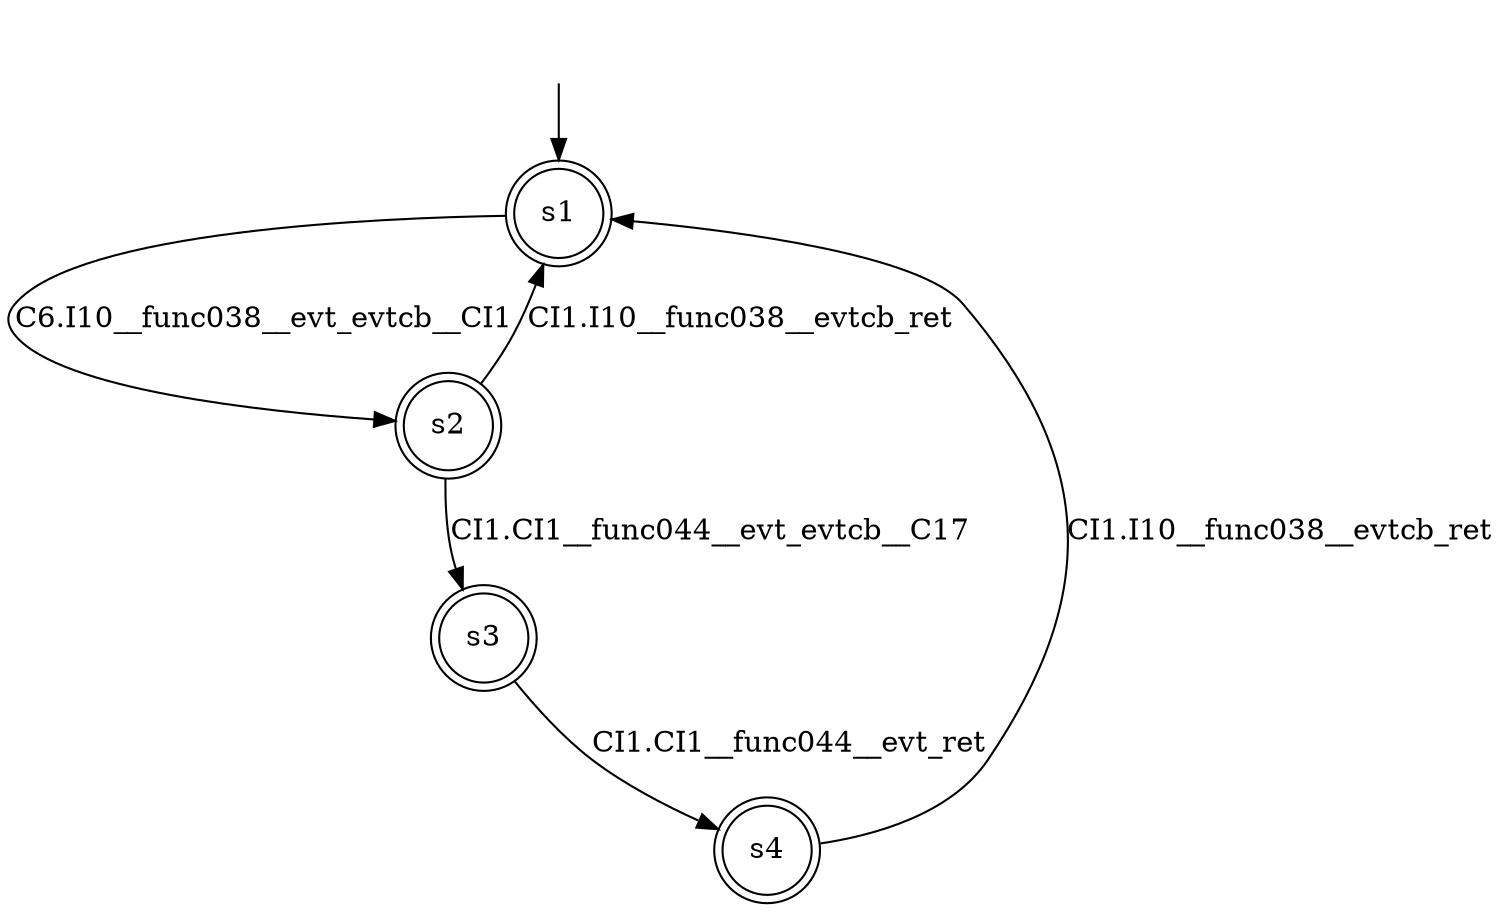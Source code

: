 digraph automaton {
	1 [label=<s1> shape="doublecircle"];
	2 [label=<s2> shape="doublecircle"];
	3 [label=<s3> shape="doublecircle"];
	4 [label=<s4> shape="doublecircle"];
	__init1 [label=<> shape="none"];
	__init1 -> 1;
	1 -> 2 [label=<C6.I10__func038__evt_evtcb__CI1> id="1-0-2"];
	2 -> 3 [label=<CI1.CI1__func044__evt_evtcb__C17> id="2-0-3"];
	2 -> 1 [label=<CI1.I10__func038__evtcb_ret> id="2-1-1"];
	3 -> 4 [label=<CI1.CI1__func044__evt_ret> id="3-0-4"];
	4 -> 1 [label=<CI1.I10__func038__evtcb_ret> id="4-0-1"];
}
